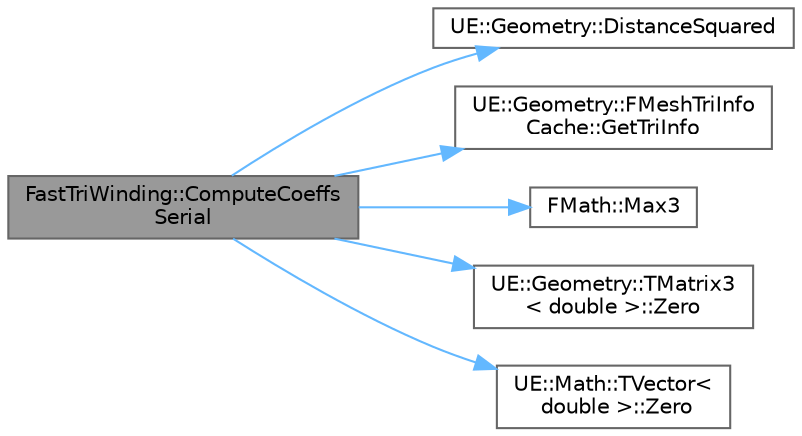 digraph "FastTriWinding::ComputeCoeffsSerial"
{
 // INTERACTIVE_SVG=YES
 // LATEX_PDF_SIZE
  bgcolor="transparent";
  edge [fontname=Helvetica,fontsize=10,labelfontname=Helvetica,labelfontsize=10];
  node [fontname=Helvetica,fontsize=10,shape=box,height=0.2,width=0.4];
  rankdir="LR";
  Node1 [id="Node000001",label="FastTriWinding::ComputeCoeffs\lSerial",height=0.2,width=0.4,color="gray40", fillcolor="grey60", style="filled", fontcolor="black",tooltip="precompute constant coefficients of triangle winding number approximation (serial implementation) P: ..."];
  Node1 -> Node2 [id="edge1_Node000001_Node000002",color="steelblue1",style="solid",tooltip=" "];
  Node2 [id="Node000002",label="UE::Geometry::DistanceSquared",height=0.2,width=0.4,color="grey40", fillcolor="white", style="filled",URL="$d9/d39/namespaceUE_1_1Geometry.html#a6a4474e785b7463299bbb030c9adbf95",tooltip=" "];
  Node1 -> Node3 [id="edge2_Node000001_Node000003",color="steelblue1",style="solid",tooltip=" "];
  Node3 [id="Node000003",label="UE::Geometry::FMeshTriInfo\lCache::GetTriInfo",height=0.2,width=0.4,color="grey40", fillcolor="white", style="filled",URL="$d4/d55/structUE_1_1Geometry_1_1FMeshTriInfoCache.html#a2272f43ddd2119629788b9c3f7d92d4c",tooltip=" "];
  Node1 -> Node4 [id="edge3_Node000001_Node000004",color="steelblue1",style="solid",tooltip=" "];
  Node4 [id="Node000004",label="FMath::Max3",height=0.2,width=0.4,color="grey40", fillcolor="white", style="filled",URL="$dc/d20/structFMath.html#a03d3d441cd90ca07de8f22367cc54676",tooltip="Returns highest of 3 values."];
  Node1 -> Node5 [id="edge4_Node000001_Node000005",color="steelblue1",style="solid",tooltip=" "];
  Node5 [id="Node000005",label="UE::Geometry::TMatrix3\l\< double \>::Zero",height=0.2,width=0.4,color="grey40", fillcolor="white", style="filled",URL="$d8/ddc/structUE_1_1Geometry_1_1TMatrix3.html#aaf52b8580d6d90668fec9b84844340ea",tooltip=" "];
  Node1 -> Node6 [id="edge5_Node000001_Node000006",color="steelblue1",style="solid",tooltip=" "];
  Node6 [id="Node000006",label="UE::Math::TVector\<\l double \>::Zero",height=0.2,width=0.4,color="grey40", fillcolor="white", style="filled",URL="$de/d77/structUE_1_1Math_1_1TVector.html#a2ae137e3abc6e72d0f1f85addc5c537f",tooltip=" "];
}
